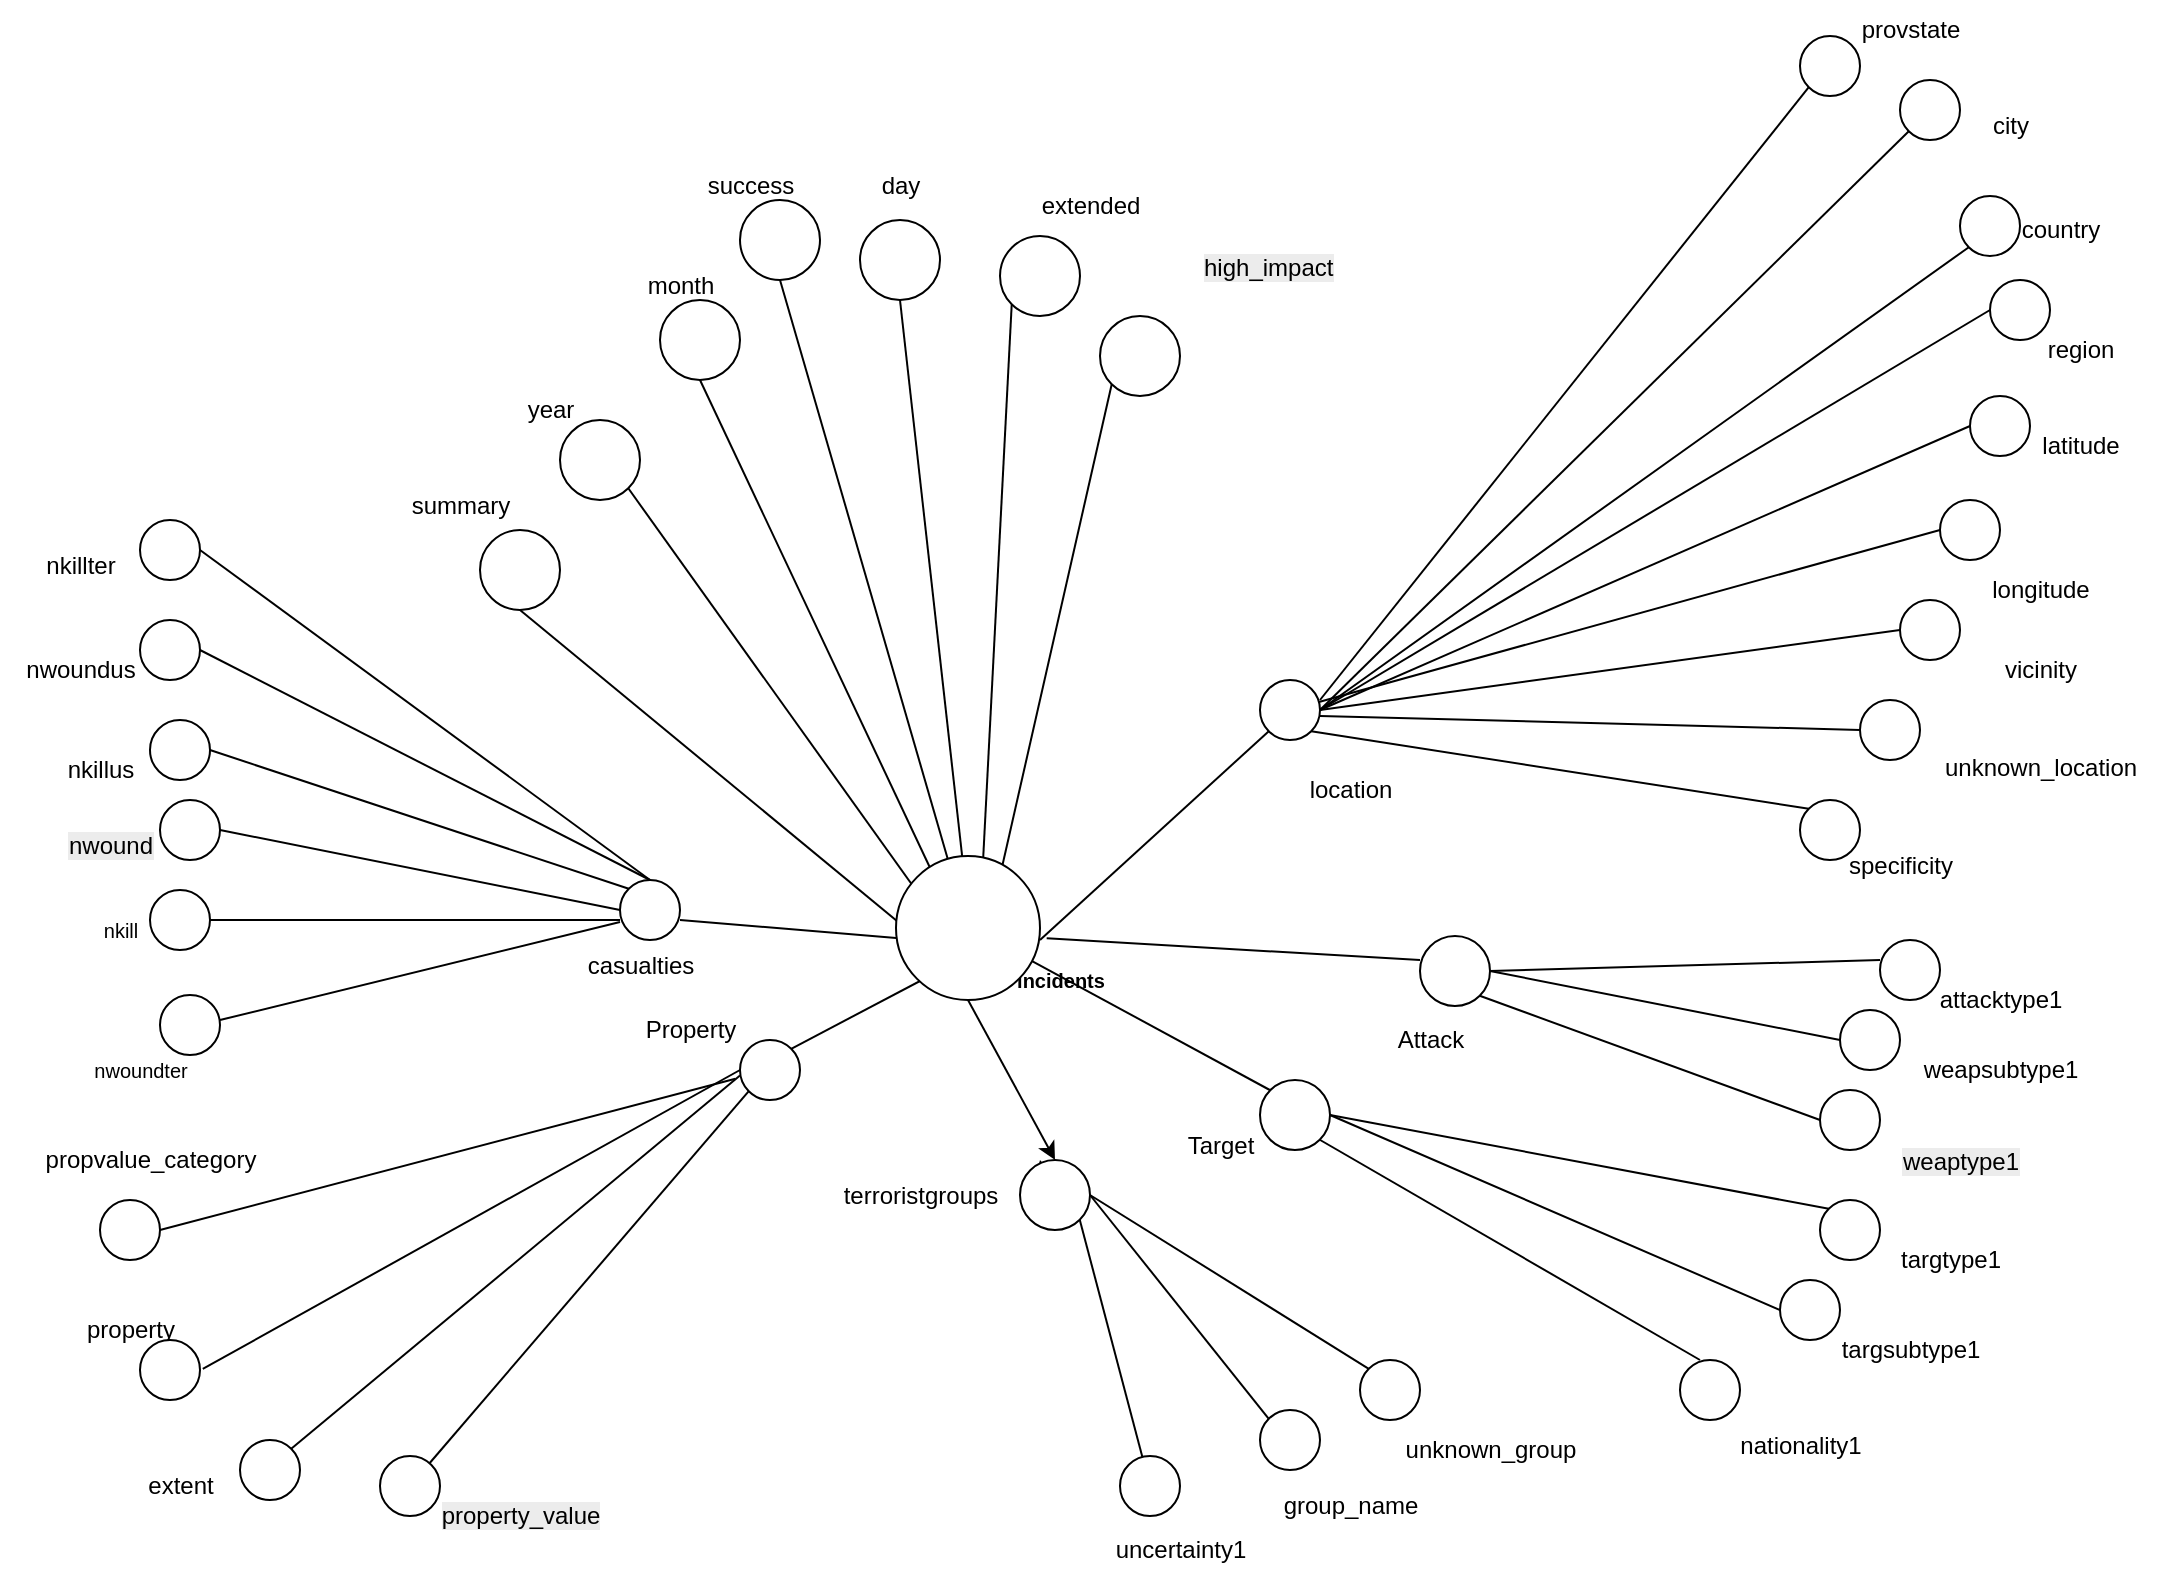 <mxfile version="27.1.6">
  <diagram name="Attack Fact Radial Attribute Tree" id="nJ3GPCvLtqHHLxzf1IwV">
    <mxGraphModel dx="1947" dy="460" grid="1" gridSize="10" guides="1" tooltips="1" connect="1" arrows="1" fold="1" page="1" pageScale="1" pageWidth="1169" pageHeight="827" background="none" math="0" shadow="0">
      <root>
        <mxCell id="0" />
        <mxCell id="1" parent="0" />
        <mxCell id="p2l66sYFrq5DHjrUDDRs-10" value="propvalue_category" style="text;html=1;align=center;verticalAlign=middle;resizable=0;points=[];autosize=1;strokeColor=none;fillColor=none;" parent="1" vertex="1">
          <mxGeometry y="595" width="130" height="30" as="geometry" />
        </mxCell>
        <mxCell id="p2l66sYFrq5DHjrUDDRs-18" value="property" style="text;html=1;align=center;verticalAlign=middle;resizable=0;points=[];autosize=1;strokeColor=none;fillColor=none;" parent="1" vertex="1">
          <mxGeometry x="20" y="680" width="70" height="30" as="geometry" />
        </mxCell>
        <mxCell id="p2l66sYFrq5DHjrUDDRs-35" value="Property" style="text;html=1;align=center;verticalAlign=middle;resizable=0;points=[];autosize=1;strokeColor=none;fillColor=none;" parent="1" vertex="1">
          <mxGeometry x="300" y="530" width="70" height="30" as="geometry" />
        </mxCell>
        <mxCell id="p2l66sYFrq5DHjrUDDRs-39" value="Attack" style="text;html=1;align=center;verticalAlign=middle;resizable=0;points=[];autosize=1;strokeColor=none;fillColor=none;" parent="1" vertex="1">
          <mxGeometry x="675" y="535" width="60" height="30" as="geometry" />
        </mxCell>
        <mxCell id="p2l66sYFrq5DHjrUDDRs-48" value="" style="endArrow=classic;html=1;rounded=0;entryX=0.5;entryY=0;entryDx=0;entryDy=0;exitX=0.5;exitY=1;exitDx=0;exitDy=0;" parent="1" source="whtN-cNZq2P0k4Z80Wnq-111" edge="1">
          <mxGeometry width="50" height="50" relative="1" as="geometry">
            <mxPoint x="550" y="470" as="sourcePoint" />
            <mxPoint x="510" y="610" as="targetPoint" />
          </mxGeometry>
        </mxCell>
        <mxCell id="p2l66sYFrq5DHjrUDDRs-52" value="&lt;span style=&quot;font-weight: 700;&quot;&gt;&lt;font style=&quot;font-size: 10px;&quot;&gt;incidents&lt;/font&gt;&lt;/span&gt;" style="text;html=1;align=center;verticalAlign=middle;resizable=0;points=[];autosize=1;strokeColor=none;fillColor=none;" parent="1" vertex="1">
          <mxGeometry x="485" y="505" width="70" height="30" as="geometry" />
        </mxCell>
        <mxCell id="whtN-cNZq2P0k4Z80Wnq-18" value="" style="ellipse;whiteSpace=wrap;html=1;aspect=fixed;" parent="1" vertex="1">
          <mxGeometry x="270" y="240" width="40" height="40" as="geometry" />
        </mxCell>
        <mxCell id="whtN-cNZq2P0k4Z80Wnq-19" value="" style="ellipse;whiteSpace=wrap;html=1;aspect=fixed;" parent="1" vertex="1">
          <mxGeometry x="320" y="180" width="40" height="40" as="geometry" />
        </mxCell>
        <mxCell id="whtN-cNZq2P0k4Z80Wnq-20" value="" style="ellipse;whiteSpace=wrap;html=1;aspect=fixed;" parent="1" vertex="1">
          <mxGeometry x="420" y="140" width="40" height="40" as="geometry" />
        </mxCell>
        <mxCell id="whtN-cNZq2P0k4Z80Wnq-21" value="" style="ellipse;whiteSpace=wrap;html=1;aspect=fixed;" parent="1" vertex="1">
          <mxGeometry x="490" y="148" width="40" height="40" as="geometry" />
        </mxCell>
        <mxCell id="whtN-cNZq2P0k4Z80Wnq-22" value="" style="ellipse;whiteSpace=wrap;html=1;aspect=fixed;" parent="1" vertex="1">
          <mxGeometry x="540" y="188" width="40" height="40" as="geometry" />
        </mxCell>
        <mxCell id="whtN-cNZq2P0k4Z80Wnq-23" value="extended" style="text;html=1;align=center;verticalAlign=middle;resizable=0;points=[];autosize=1;strokeColor=none;fillColor=none;" parent="1" vertex="1">
          <mxGeometry x="500" y="118" width="70" height="30" as="geometry" />
        </mxCell>
        <mxCell id="whtN-cNZq2P0k4Z80Wnq-25" value="day" style="text;html=1;align=center;verticalAlign=middle;resizable=0;points=[];autosize=1;strokeColor=none;fillColor=none;" parent="1" vertex="1">
          <mxGeometry x="420" y="108" width="40" height="30" as="geometry" />
        </mxCell>
        <mxCell id="whtN-cNZq2P0k4Z80Wnq-26" value="month" style="text;html=1;align=center;verticalAlign=middle;resizable=0;points=[];autosize=1;strokeColor=none;fillColor=none;" parent="1" vertex="1">
          <mxGeometry x="300" y="158" width="60" height="30" as="geometry" />
        </mxCell>
        <mxCell id="whtN-cNZq2P0k4Z80Wnq-27" value="year" style="text;html=1;align=center;verticalAlign=middle;resizable=0;points=[];autosize=1;strokeColor=none;fillColor=none;" parent="1" vertex="1">
          <mxGeometry x="240" y="220" width="50" height="30" as="geometry" />
        </mxCell>
        <mxCell id="whtN-cNZq2P0k4Z80Wnq-33" value="&lt;span style=&quot;color: rgb(0, 0, 0); font-family: Helvetica; font-size: 12px; font-style: normal; font-variant-ligatures: normal; font-variant-caps: normal; font-weight: 400; letter-spacing: normal; orphans: 2; text-align: center; text-indent: 0px; text-transform: none; widows: 2; word-spacing: 0px; -webkit-text-stroke-width: 0px; white-space: nowrap; background-color: rgb(236, 236, 236); text-decoration-thickness: initial; text-decoration-style: initial; text-decoration-color: initial; float: none; display: inline !important;&quot;&gt;high_impact&lt;/span&gt;" style="text;whiteSpace=wrap;html=1;" parent="1" vertex="1">
          <mxGeometry x="590" y="150" width="60" height="40" as="geometry" />
        </mxCell>
        <mxCell id="whtN-cNZq2P0k4Z80Wnq-34" value="" style="ellipse;whiteSpace=wrap;html=1;aspect=fixed;" parent="1" vertex="1">
          <mxGeometry x="360" y="130" width="40" height="40" as="geometry" />
        </mxCell>
        <mxCell id="whtN-cNZq2P0k4Z80Wnq-35" value="" style="ellipse;whiteSpace=wrap;html=1;aspect=fixed;" parent="1" vertex="1">
          <mxGeometry x="230" y="295" width="40" height="40" as="geometry" />
        </mxCell>
        <mxCell id="whtN-cNZq2P0k4Z80Wnq-36" value="success" style="text;html=1;align=center;verticalAlign=middle;resizable=0;points=[];autosize=1;strokeColor=none;fillColor=none;" parent="1" vertex="1">
          <mxGeometry x="330" y="108" width="70" height="30" as="geometry" />
        </mxCell>
        <mxCell id="whtN-cNZq2P0k4Z80Wnq-37" value="summary" style="text;html=1;align=center;verticalAlign=middle;resizable=0;points=[];autosize=1;strokeColor=none;fillColor=none;" parent="1" vertex="1">
          <mxGeometry x="185" y="268" width="70" height="30" as="geometry" />
        </mxCell>
        <mxCell id="whtN-cNZq2P0k4Z80Wnq-38" value="" style="endArrow=none;html=1;rounded=0;exitX=0.5;exitY=0;exitDx=0;exitDy=0;entryX=0;entryY=1;entryDx=0;entryDy=0;" parent="1" target="whtN-cNZq2P0k4Z80Wnq-22" edge="1">
          <mxGeometry width="50" height="50" relative="1" as="geometry">
            <mxPoint x="485" y="490" as="sourcePoint" />
            <mxPoint x="550" y="230" as="targetPoint" />
          </mxGeometry>
        </mxCell>
        <mxCell id="whtN-cNZq2P0k4Z80Wnq-39" value="" style="endArrow=none;html=1;rounded=0;entryX=0;entryY=1;entryDx=0;entryDy=0;" parent="1" target="whtN-cNZq2P0k4Z80Wnq-21" edge="1">
          <mxGeometry width="50" height="50" relative="1" as="geometry">
            <mxPoint x="480" y="490" as="sourcePoint" />
            <mxPoint x="481" y="300" as="targetPoint" />
          </mxGeometry>
        </mxCell>
        <mxCell id="whtN-cNZq2P0k4Z80Wnq-40" value="" style="endArrow=none;html=1;rounded=0;exitX=0.353;exitY=0.031;exitDx=0;exitDy=0;entryX=0.5;entryY=1;entryDx=0;entryDy=0;exitPerimeter=0;" parent="1" target="whtN-cNZq2P0k4Z80Wnq-20" edge="1">
          <mxGeometry width="50" height="50" relative="1" as="geometry">
            <mxPoint x="474.71" y="490.62" as="sourcePoint" />
            <mxPoint x="451" y="250" as="targetPoint" />
          </mxGeometry>
        </mxCell>
        <mxCell id="whtN-cNZq2P0k4Z80Wnq-41" value="" style="endArrow=none;html=1;rounded=0;exitX=0.339;exitY=0.174;exitDx=0;exitDy=0;entryX=0.5;entryY=1;entryDx=0;entryDy=0;exitPerimeter=0;" parent="1" target="whtN-cNZq2P0k4Z80Wnq-34" edge="1">
          <mxGeometry width="50" height="50" relative="1" as="geometry">
            <mxPoint x="473.73" y="493.48" as="sourcePoint" />
            <mxPoint x="421" y="300" as="targetPoint" />
          </mxGeometry>
        </mxCell>
        <mxCell id="whtN-cNZq2P0k4Z80Wnq-42" value="" style="endArrow=none;html=1;rounded=0;entryX=0.5;entryY=1;entryDx=0;entryDy=0;exitX=0.271;exitY=0.174;exitDx=0;exitDy=0;exitPerimeter=0;" parent="1" target="whtN-cNZq2P0k4Z80Wnq-19" edge="1">
          <mxGeometry width="50" height="50" relative="1" as="geometry">
            <mxPoint x="468.97" y="493.48" as="sourcePoint" />
            <mxPoint x="411" y="340" as="targetPoint" />
          </mxGeometry>
        </mxCell>
        <mxCell id="whtN-cNZq2P0k4Z80Wnq-43" value="" style="endArrow=none;html=1;rounded=0;entryX=1;entryY=1;entryDx=0;entryDy=0;exitX=0.149;exitY=0.126;exitDx=0;exitDy=0;exitPerimeter=0;" parent="1" target="whtN-cNZq2P0k4Z80Wnq-18" edge="1">
          <mxGeometry width="50" height="50" relative="1" as="geometry">
            <mxPoint x="460.43" y="492.52" as="sourcePoint" />
            <mxPoint x="421" y="360" as="targetPoint" />
          </mxGeometry>
        </mxCell>
        <mxCell id="whtN-cNZq2P0k4Z80Wnq-44" value="" style="endArrow=none;html=1;rounded=0;entryX=0.5;entryY=1;entryDx=0;entryDy=0;exitX=0;exitY=0.5;exitDx=0;exitDy=0;" parent="1" target="whtN-cNZq2P0k4Z80Wnq-35" edge="1">
          <mxGeometry width="50" height="50" relative="1" as="geometry">
            <mxPoint x="450" y="500" as="sourcePoint" />
            <mxPoint x="471" y="650" as="targetPoint" />
          </mxGeometry>
        </mxCell>
        <mxCell id="whtN-cNZq2P0k4Z80Wnq-45" value="" style="ellipse;whiteSpace=wrap;html=1;aspect=fixed;" parent="1" vertex="1">
          <mxGeometry x="300" y="470" width="30" height="30" as="geometry" />
        </mxCell>
        <mxCell id="whtN-cNZq2P0k4Z80Wnq-47" value="" style="ellipse;whiteSpace=wrap;html=1;aspect=fixed;" parent="1" vertex="1">
          <mxGeometry x="70" y="527.5" width="30" height="30" as="geometry" />
        </mxCell>
        <mxCell id="whtN-cNZq2P0k4Z80Wnq-48" value="" style="ellipse;whiteSpace=wrap;html=1;aspect=fixed;" parent="1" vertex="1">
          <mxGeometry x="65" y="475" width="30" height="30" as="geometry" />
        </mxCell>
        <mxCell id="whtN-cNZq2P0k4Z80Wnq-49" value="" style="ellipse;whiteSpace=wrap;html=1;aspect=fixed;" parent="1" vertex="1">
          <mxGeometry x="70" y="430" width="30" height="30" as="geometry" />
        </mxCell>
        <mxCell id="whtN-cNZq2P0k4Z80Wnq-50" value="" style="ellipse;whiteSpace=wrap;html=1;aspect=fixed;" parent="1" vertex="1">
          <mxGeometry x="65" y="390" width="30" height="30" as="geometry" />
        </mxCell>
        <mxCell id="whtN-cNZq2P0k4Z80Wnq-51" value="" style="ellipse;whiteSpace=wrap;html=1;aspect=fixed;" parent="1" vertex="1">
          <mxGeometry x="60" y="340" width="30" height="30" as="geometry" />
        </mxCell>
        <mxCell id="whtN-cNZq2P0k4Z80Wnq-52" value="" style="ellipse;whiteSpace=wrap;html=1;aspect=fixed;" parent="1" vertex="1">
          <mxGeometry x="60" y="290" width="30" height="30" as="geometry" />
        </mxCell>
        <mxCell id="whtN-cNZq2P0k4Z80Wnq-53" value="&lt;span style=&quot;font-size: 10px;&quot;&gt;nwoundter&lt;/span&gt;" style="text;html=1;align=center;verticalAlign=middle;resizable=0;points=[];autosize=1;strokeColor=none;fillColor=none;" parent="1" vertex="1">
          <mxGeometry x="25" y="550" width="70" height="30" as="geometry" />
        </mxCell>
        <mxCell id="whtN-cNZq2P0k4Z80Wnq-55" value="&lt;span style=&quot;font-size: 10px;&quot;&gt;nkill&lt;/span&gt;" style="text;html=1;align=center;verticalAlign=middle;resizable=0;points=[];autosize=1;strokeColor=none;fillColor=none;" parent="1" vertex="1">
          <mxGeometry x="30" y="480" width="40" height="30" as="geometry" />
        </mxCell>
        <mxCell id="whtN-cNZq2P0k4Z80Wnq-62" value="&#xa;&lt;span style=&quot;color: rgb(0, 0, 0); font-family: Helvetica; font-size: 12px; font-style: normal; font-variant-ligatures: normal; font-variant-caps: normal; font-weight: 400; letter-spacing: normal; orphans: 2; text-align: center; text-indent: 0px; text-transform: none; widows: 2; word-spacing: 0px; -webkit-text-stroke-width: 0px; white-space: nowrap; background-color: rgb(236, 236, 236); text-decoration-thickness: initial; text-decoration-style: initial; text-decoration-color: initial; display: inline !important; float: none;&quot;&gt;nwound&lt;/span&gt;&#xa;&#xa;" style="text;html=1;align=center;verticalAlign=middle;resizable=0;points=[];autosize=1;strokeColor=none;fillColor=none;" parent="1" vertex="1">
          <mxGeometry x="10" y="430" width="70" height="60" as="geometry" />
        </mxCell>
        <mxCell id="whtN-cNZq2P0k4Z80Wnq-63" value="nkillus" style="text;html=1;align=center;verticalAlign=middle;resizable=0;points=[];autosize=1;strokeColor=none;fillColor=none;" parent="1" vertex="1">
          <mxGeometry x="10" y="400" width="60" height="30" as="geometry" />
        </mxCell>
        <mxCell id="whtN-cNZq2P0k4Z80Wnq-65" value="nwoundus" style="text;html=1;align=center;verticalAlign=middle;resizable=0;points=[];autosize=1;strokeColor=none;fillColor=none;" parent="1" vertex="1">
          <mxGeometry x="-10" y="350" width="80" height="30" as="geometry" />
        </mxCell>
        <mxCell id="whtN-cNZq2P0k4Z80Wnq-66" value="nkillter" style="text;html=1;align=center;verticalAlign=middle;resizable=0;points=[];autosize=1;strokeColor=none;fillColor=none;" parent="1" vertex="1">
          <mxGeometry y="298" width="60" height="30" as="geometry" />
        </mxCell>
        <mxCell id="whtN-cNZq2P0k4Z80Wnq-68" value="casualties" style="text;html=1;align=center;verticalAlign=middle;resizable=0;points=[];autosize=1;strokeColor=none;fillColor=none;" parent="1" vertex="1">
          <mxGeometry x="270" y="498" width="80" height="30" as="geometry" />
        </mxCell>
        <mxCell id="whtN-cNZq2P0k4Z80Wnq-72" value="" style="endArrow=none;html=1;rounded=0;" parent="1" edge="1">
          <mxGeometry width="50" height="50" relative="1" as="geometry">
            <mxPoint x="100" y="540" as="sourcePoint" />
            <mxPoint x="300" y="491" as="targetPoint" />
          </mxGeometry>
        </mxCell>
        <mxCell id="whtN-cNZq2P0k4Z80Wnq-73" value="" style="endArrow=none;html=1;rounded=0;exitX=1;exitY=0.5;exitDx=0;exitDy=0;" parent="1" source="whtN-cNZq2P0k4Z80Wnq-48" edge="1">
          <mxGeometry width="50" height="50" relative="1" as="geometry">
            <mxPoint x="170" y="499" as="sourcePoint" />
            <mxPoint x="300" y="490" as="targetPoint" />
          </mxGeometry>
        </mxCell>
        <mxCell id="whtN-cNZq2P0k4Z80Wnq-74" value="" style="endArrow=none;html=1;rounded=0;exitX=1;exitY=0.5;exitDx=0;exitDy=0;entryX=0;entryY=0.5;entryDx=0;entryDy=0;" parent="1" source="whtN-cNZq2P0k4Z80Wnq-49" target="whtN-cNZq2P0k4Z80Wnq-45" edge="1">
          <mxGeometry width="50" height="50" relative="1" as="geometry">
            <mxPoint x="170" y="459" as="sourcePoint" />
            <mxPoint x="370" y="410" as="targetPoint" />
          </mxGeometry>
        </mxCell>
        <mxCell id="whtN-cNZq2P0k4Z80Wnq-75" value="" style="endArrow=none;html=1;rounded=0;exitX=1;exitY=0.5;exitDx=0;exitDy=0;entryX=0;entryY=0;entryDx=0;entryDy=0;" parent="1" source="whtN-cNZq2P0k4Z80Wnq-50" target="whtN-cNZq2P0k4Z80Wnq-45" edge="1">
          <mxGeometry width="50" height="50" relative="1" as="geometry">
            <mxPoint x="170" y="439" as="sourcePoint" />
            <mxPoint x="370" y="390" as="targetPoint" />
          </mxGeometry>
        </mxCell>
        <mxCell id="whtN-cNZq2P0k4Z80Wnq-76" value="" style="endArrow=none;html=1;rounded=0;exitX=1;exitY=0.5;exitDx=0;exitDy=0;entryX=0.5;entryY=0;entryDx=0;entryDy=0;" parent="1" source="whtN-cNZq2P0k4Z80Wnq-51" target="whtN-cNZq2P0k4Z80Wnq-45" edge="1">
          <mxGeometry width="50" height="50" relative="1" as="geometry">
            <mxPoint x="150" y="399" as="sourcePoint" />
            <mxPoint x="350" y="350" as="targetPoint" />
          </mxGeometry>
        </mxCell>
        <mxCell id="whtN-cNZq2P0k4Z80Wnq-77" value="" style="endArrow=none;html=1;rounded=0;exitX=1;exitY=0.5;exitDx=0;exitDy=0;entryX=0.5;entryY=0;entryDx=0;entryDy=0;" parent="1" source="whtN-cNZq2P0k4Z80Wnq-52" target="whtN-cNZq2P0k4Z80Wnq-45" edge="1">
          <mxGeometry width="50" height="50" relative="1" as="geometry">
            <mxPoint x="160" y="369" as="sourcePoint" />
            <mxPoint x="360" y="320" as="targetPoint" />
          </mxGeometry>
        </mxCell>
        <mxCell id="whtN-cNZq2P0k4Z80Wnq-78" value="" style="endArrow=none;html=1;rounded=0;entryX=0;entryY=0.5;entryDx=0;entryDy=0;" parent="1" edge="1">
          <mxGeometry width="50" height="50" relative="1" as="geometry">
            <mxPoint x="330" y="490" as="sourcePoint" />
            <mxPoint x="450" y="500" as="targetPoint" />
          </mxGeometry>
        </mxCell>
        <mxCell id="whtN-cNZq2P0k4Z80Wnq-82" value="" style="ellipse;whiteSpace=wrap;html=1;aspect=fixed;" parent="1" vertex="1">
          <mxGeometry x="110" y="750" width="30" height="30" as="geometry" />
        </mxCell>
        <mxCell id="whtN-cNZq2P0k4Z80Wnq-83" value="" style="ellipse;whiteSpace=wrap;html=1;aspect=fixed;" parent="1" vertex="1">
          <mxGeometry x="60" y="700" width="30" height="30" as="geometry" />
        </mxCell>
        <mxCell id="whtN-cNZq2P0k4Z80Wnq-84" value="" style="ellipse;whiteSpace=wrap;html=1;aspect=fixed;" parent="1" vertex="1">
          <mxGeometry x="40" y="630" width="30" height="30" as="geometry" />
        </mxCell>
        <mxCell id="whtN-cNZq2P0k4Z80Wnq-85" value="&lt;br&gt;&lt;span style=&quot;color: rgb(0, 0, 0); background-color: rgb(236, 236, 236); float: none; display: inline !important;&quot;&gt;property_value&lt;/span&gt;&lt;div&gt;&lt;br&gt;&lt;/div&gt;" style="text;html=1;align=center;verticalAlign=middle;resizable=0;points=[];autosize=1;strokeColor=none;fillColor=none;" parent="1" vertex="1">
          <mxGeometry x="200" y="758" width="100" height="60" as="geometry" />
        </mxCell>
        <mxCell id="whtN-cNZq2P0k4Z80Wnq-91" value="extent" style="text;html=1;align=center;verticalAlign=middle;resizable=0;points=[];autosize=1;strokeColor=none;fillColor=none;" parent="1" vertex="1">
          <mxGeometry x="50" y="758" width="60" height="30" as="geometry" />
        </mxCell>
        <mxCell id="whtN-cNZq2P0k4Z80Wnq-92" value="" style="ellipse;whiteSpace=wrap;html=1;aspect=fixed;" parent="1" vertex="1">
          <mxGeometry x="360" y="550" width="30" height="30" as="geometry" />
        </mxCell>
        <mxCell id="whtN-cNZq2P0k4Z80Wnq-94" value="" style="endArrow=none;html=1;rounded=0;entryX=0;entryY=1;entryDx=0;entryDy=0;" parent="1" source="whtN-cNZq2P0k4Z80Wnq-80" target="whtN-cNZq2P0k4Z80Wnq-92" edge="1">
          <mxGeometry width="50" height="50" relative="1" as="geometry">
            <mxPoint x="286" y="770" as="sourcePoint" />
            <mxPoint x="510" y="690" as="targetPoint" />
          </mxGeometry>
        </mxCell>
        <mxCell id="whtN-cNZq2P0k4Z80Wnq-96" value="" style="endArrow=none;html=1;rounded=0;exitX=1;exitY=0;exitDx=0;exitDy=0;entryX=0.857;entryY=1.259;entryDx=0;entryDy=0;entryPerimeter=0;" parent="1" source="whtN-cNZq2P0k4Z80Wnq-82" target="p2l66sYFrq5DHjrUDDRs-35" edge="1">
          <mxGeometry width="50" height="50" relative="1" as="geometry">
            <mxPoint x="150" y="898" as="sourcePoint" />
            <mxPoint x="228" y="670" as="targetPoint" />
          </mxGeometry>
        </mxCell>
        <mxCell id="whtN-cNZq2P0k4Z80Wnq-97" value="" style="endArrow=none;html=1;rounded=0;entryX=0;entryY=0.5;entryDx=0;entryDy=0;exitX=1.02;exitY=1.148;exitDx=0;exitDy=0;exitPerimeter=0;" parent="1" source="p2l66sYFrq5DHjrUDDRs-18" target="whtN-cNZq2P0k4Z80Wnq-92" edge="1">
          <mxGeometry width="50" height="50" relative="1" as="geometry">
            <mxPoint x="90" y="700" as="sourcePoint" />
            <mxPoint x="208" y="630" as="targetPoint" />
          </mxGeometry>
        </mxCell>
        <mxCell id="whtN-cNZq2P0k4Z80Wnq-98" value="" style="endArrow=none;html=1;rounded=0;exitX=1;exitY=0.5;exitDx=0;exitDy=0;entryX=0.824;entryY=1.311;entryDx=0;entryDy=0;entryPerimeter=0;" parent="1" source="whtN-cNZq2P0k4Z80Wnq-84" target="p2l66sYFrq5DHjrUDDRs-35" edge="1">
          <mxGeometry width="50" height="50" relative="1" as="geometry">
            <mxPoint x="110" y="640" as="sourcePoint" />
            <mxPoint x="400" y="560" as="targetPoint" />
          </mxGeometry>
        </mxCell>
        <mxCell id="whtN-cNZq2P0k4Z80Wnq-99" value="" style="endArrow=none;html=1;rounded=0;exitX=1;exitY=0;exitDx=0;exitDy=0;" parent="1" source="whtN-cNZq2P0k4Z80Wnq-92" edge="1">
          <mxGeometry width="50" height="50" relative="1" as="geometry">
            <mxPoint x="420" y="560" as="sourcePoint" />
            <mxPoint x="470" y="510" as="targetPoint" />
          </mxGeometry>
        </mxCell>
        <mxCell id="whtN-cNZq2P0k4Z80Wnq-101" value="" style="ellipse;whiteSpace=wrap;html=1;aspect=fixed;" parent="1" vertex="1">
          <mxGeometry x="620" y="735" width="30" height="30" as="geometry" />
        </mxCell>
        <mxCell id="whtN-cNZq2P0k4Z80Wnq-102" value="" style="ellipse;whiteSpace=wrap;html=1;aspect=fixed;" parent="1" vertex="1">
          <mxGeometry x="670" y="710" width="30" height="30" as="geometry" />
        </mxCell>
        <mxCell id="whtN-cNZq2P0k4Z80Wnq-106" value="uncertainty1" style="text;html=1;align=center;verticalAlign=middle;resizable=0;points=[];autosize=1;strokeColor=none;fillColor=none;" parent="1" vertex="1">
          <mxGeometry x="535" y="790" width="90" height="30" as="geometry" />
        </mxCell>
        <mxCell id="whtN-cNZq2P0k4Z80Wnq-108" value="group_name" style="text;html=1;align=center;verticalAlign=middle;resizable=0;points=[];autosize=1;strokeColor=none;fillColor=none;" parent="1" vertex="1">
          <mxGeometry x="620" y="768" width="90" height="30" as="geometry" />
        </mxCell>
        <mxCell id="whtN-cNZq2P0k4Z80Wnq-109" value="unknown_group" style="text;html=1;align=center;verticalAlign=middle;resizable=0;points=[];autosize=1;strokeColor=none;fillColor=none;" parent="1" vertex="1">
          <mxGeometry x="680" y="740" width="110" height="30" as="geometry" />
        </mxCell>
        <mxCell id="whtN-cNZq2P0k4Z80Wnq-112" value="" style="endArrow=classic;html=1;rounded=0;entryX=0.5;entryY=0;entryDx=0;entryDy=0;exitX=0.5;exitY=1;exitDx=0;exitDy=0;" parent="1" source="whtN-cNZq2P0k4Z80Wnq-191" target="whtN-cNZq2P0k4Z80Wnq-111" edge="1">
          <mxGeometry width="50" height="50" relative="1" as="geometry">
            <mxPoint x="485" y="510" as="sourcePoint" />
            <mxPoint x="510" y="610" as="targetPoint" />
          </mxGeometry>
        </mxCell>
        <mxCell id="whtN-cNZq2P0k4Z80Wnq-111" value="" style="ellipse;whiteSpace=wrap;html=1;aspect=fixed;" parent="1" vertex="1">
          <mxGeometry x="500" y="610" width="35" height="35" as="geometry" />
        </mxCell>
        <mxCell id="whtN-cNZq2P0k4Z80Wnq-113" value="terroristgroups" style="text;html=1;align=center;verticalAlign=middle;resizable=0;points=[];autosize=1;strokeColor=none;fillColor=none;" parent="1" vertex="1">
          <mxGeometry x="400" y="612.5" width="100" height="30" as="geometry" />
        </mxCell>
        <mxCell id="whtN-cNZq2P0k4Z80Wnq-114" value="" style="endArrow=none;html=1;rounded=0;entryX=1;entryY=1;entryDx=0;entryDy=0;" parent="1" source="whtN-cNZq2P0k4Z80Wnq-100" target="whtN-cNZq2P0k4Z80Wnq-111" edge="1">
          <mxGeometry width="50" height="50" relative="1" as="geometry">
            <mxPoint x="570" y="760" as="sourcePoint" />
            <mxPoint x="520" y="650" as="targetPoint" />
          </mxGeometry>
        </mxCell>
        <mxCell id="whtN-cNZq2P0k4Z80Wnq-117" value="" style="endArrow=none;html=1;rounded=0;" parent="1" target="whtN-cNZq2P0k4Z80Wnq-100" edge="1">
          <mxGeometry width="50" height="50" relative="1" as="geometry">
            <mxPoint x="570" y="760" as="sourcePoint" />
            <mxPoint x="520" y="650" as="targetPoint" />
          </mxGeometry>
        </mxCell>
        <mxCell id="whtN-cNZq2P0k4Z80Wnq-100" value="" style="ellipse;whiteSpace=wrap;html=1;aspect=fixed;" parent="1" vertex="1">
          <mxGeometry x="550" y="758" width="30" height="30" as="geometry" />
        </mxCell>
        <mxCell id="whtN-cNZq2P0k4Z80Wnq-118" value="" style="endArrow=none;html=1;rounded=0;entryX=1;entryY=0.5;entryDx=0;entryDy=0;exitX=0;exitY=0;exitDx=0;exitDy=0;" parent="1" source="whtN-cNZq2P0k4Z80Wnq-101" target="whtN-cNZq2P0k4Z80Wnq-111" edge="1">
          <mxGeometry width="50" height="50" relative="1" as="geometry">
            <mxPoint x="620" y="730" as="sourcePoint" />
            <mxPoint x="580" y="650" as="targetPoint" />
          </mxGeometry>
        </mxCell>
        <mxCell id="whtN-cNZq2P0k4Z80Wnq-119" value="" style="endArrow=none;html=1;rounded=0;entryX=1;entryY=0.5;entryDx=0;entryDy=0;exitX=0;exitY=0;exitDx=0;exitDy=0;" parent="1" source="whtN-cNZq2P0k4Z80Wnq-102" target="whtN-cNZq2P0k4Z80Wnq-111" edge="1">
          <mxGeometry width="50" height="50" relative="1" as="geometry">
            <mxPoint x="621" y="748" as="sourcePoint" />
            <mxPoint x="590" y="630" as="targetPoint" />
          </mxGeometry>
        </mxCell>
        <mxCell id="whtN-cNZq2P0k4Z80Wnq-120" value="" style="ellipse;whiteSpace=wrap;html=1;aspect=fixed;" parent="1" vertex="1">
          <mxGeometry x="830" y="710" width="30" height="30" as="geometry" />
        </mxCell>
        <mxCell id="whtN-cNZq2P0k4Z80Wnq-121" value="" style="ellipse;whiteSpace=wrap;html=1;aspect=fixed;" parent="1" vertex="1">
          <mxGeometry x="880" y="670" width="30" height="30" as="geometry" />
        </mxCell>
        <mxCell id="whtN-cNZq2P0k4Z80Wnq-122" value="" style="ellipse;whiteSpace=wrap;html=1;aspect=fixed;" parent="1" vertex="1">
          <mxGeometry x="900" y="630" width="30" height="30" as="geometry" />
        </mxCell>
        <mxCell id="whtN-cNZq2P0k4Z80Wnq-123" value="nationality1" style="text;html=1;align=center;verticalAlign=middle;resizable=0;points=[];autosize=1;strokeColor=none;fillColor=none;" parent="1" vertex="1">
          <mxGeometry x="850" y="738" width="80" height="30" as="geometry" />
        </mxCell>
        <mxCell id="whtN-cNZq2P0k4Z80Wnq-125" value="targsubtype1" style="text;html=1;align=center;verticalAlign=middle;resizable=0;points=[];autosize=1;strokeColor=none;fillColor=none;" parent="1" vertex="1">
          <mxGeometry x="900" y="690" width="90" height="30" as="geometry" />
        </mxCell>
        <mxCell id="whtN-cNZq2P0k4Z80Wnq-126" value="targtype1" style="text;html=1;align=center;verticalAlign=middle;resizable=0;points=[];autosize=1;strokeColor=none;fillColor=none;" parent="1" vertex="1">
          <mxGeometry x="930" y="645" width="70" height="30" as="geometry" />
        </mxCell>
        <mxCell id="whtN-cNZq2P0k4Z80Wnq-128" value="" style="ellipse;whiteSpace=wrap;html=1;aspect=fixed;" parent="1" vertex="1">
          <mxGeometry x="620" y="570" width="35" height="35" as="geometry" />
        </mxCell>
        <mxCell id="whtN-cNZq2P0k4Z80Wnq-131" value="Target" style="text;html=1;align=center;verticalAlign=middle;resizable=0;points=[];autosize=1;strokeColor=none;fillColor=none;" parent="1" vertex="1">
          <mxGeometry x="570" y="588" width="60" height="30" as="geometry" />
        </mxCell>
        <mxCell id="whtN-cNZq2P0k4Z80Wnq-132" value="" style="endArrow=none;html=1;rounded=0;entryX=1;entryY=1;entryDx=0;entryDy=0;" parent="1" target="whtN-cNZq2P0k4Z80Wnq-128" edge="1">
          <mxGeometry width="50" height="50" relative="1" as="geometry">
            <mxPoint x="840" y="710" as="sourcePoint" />
            <mxPoint x="890" y="660" as="targetPoint" />
          </mxGeometry>
        </mxCell>
        <mxCell id="whtN-cNZq2P0k4Z80Wnq-133" value="" style="endArrow=none;html=1;rounded=0;entryX=1;entryY=0.5;entryDx=0;entryDy=0;exitX=0;exitY=0.5;exitDx=0;exitDy=0;" parent="1" source="whtN-cNZq2P0k4Z80Wnq-121" target="whtN-cNZq2P0k4Z80Wnq-128" edge="1">
          <mxGeometry width="50" height="50" relative="1" as="geometry">
            <mxPoint x="930" y="720" as="sourcePoint" />
            <mxPoint x="740" y="610" as="targetPoint" />
          </mxGeometry>
        </mxCell>
        <mxCell id="whtN-cNZq2P0k4Z80Wnq-134" value="" style="endArrow=none;html=1;rounded=0;entryX=1;entryY=0.5;entryDx=0;entryDy=0;exitX=0;exitY=0;exitDx=0;exitDy=0;" parent="1" source="whtN-cNZq2P0k4Z80Wnq-122" target="whtN-cNZq2P0k4Z80Wnq-128" edge="1">
          <mxGeometry width="50" height="50" relative="1" as="geometry">
            <mxPoint x="980" y="700" as="sourcePoint" />
            <mxPoint x="790" y="590" as="targetPoint" />
          </mxGeometry>
        </mxCell>
        <mxCell id="whtN-cNZq2P0k4Z80Wnq-135" value="" style="endArrow=none;html=1;rounded=0;entryX=0.228;entryY=0.092;entryDx=0;entryDy=0;entryPerimeter=0;exitX=0;exitY=0;exitDx=0;exitDy=0;" parent="1" source="whtN-cNZq2P0k4Z80Wnq-128" target="p2l66sYFrq5DHjrUDDRs-52" edge="1">
          <mxGeometry width="50" height="50" relative="1" as="geometry">
            <mxPoint x="530" y="590" as="sourcePoint" />
            <mxPoint x="580" y="540" as="targetPoint" />
          </mxGeometry>
        </mxCell>
        <mxCell id="whtN-cNZq2P0k4Z80Wnq-136" value="" style="ellipse;whiteSpace=wrap;html=1;aspect=fixed;" parent="1" vertex="1">
          <mxGeometry x="900" y="575" width="30" height="30" as="geometry" />
        </mxCell>
        <mxCell id="whtN-cNZq2P0k4Z80Wnq-137" value="" style="ellipse;whiteSpace=wrap;html=1;aspect=fixed;" parent="1" vertex="1">
          <mxGeometry x="930" y="500" width="30" height="30" as="geometry" />
        </mxCell>
        <mxCell id="whtN-cNZq2P0k4Z80Wnq-139" value="" style="ellipse;whiteSpace=wrap;html=1;aspect=fixed;" parent="1" vertex="1">
          <mxGeometry x="910" y="535" width="30" height="30" as="geometry" />
        </mxCell>
        <mxCell id="whtN-cNZq2P0k4Z80Wnq-141" value="&#xa;&lt;span style=&quot;color: rgb(0, 0, 0); font-family: Helvetica; font-size: 12px; font-style: normal; font-variant-ligatures: normal; font-variant-caps: normal; font-weight: 400; letter-spacing: normal; orphans: 2; text-align: center; text-indent: 0px; text-transform: none; widows: 2; word-spacing: 0px; -webkit-text-stroke-width: 0px; white-space: nowrap; background-color: rgb(236, 236, 236); text-decoration-thickness: initial; text-decoration-style: initial; text-decoration-color: initial; display: inline !important; float: none;&quot;&gt;weaptype1&lt;/span&gt;&#xa;&#xa;" style="text;html=1;align=center;verticalAlign=middle;resizable=0;points=[];autosize=1;strokeColor=none;fillColor=none;" parent="1" vertex="1">
          <mxGeometry x="930" y="588" width="80" height="60" as="geometry" />
        </mxCell>
        <mxCell id="whtN-cNZq2P0k4Z80Wnq-142" value="weapsubtype1" style="text;html=1;align=center;verticalAlign=middle;resizable=0;points=[];autosize=1;strokeColor=none;fillColor=none;" parent="1" vertex="1">
          <mxGeometry x="940" y="550" width="100" height="30" as="geometry" />
        </mxCell>
        <mxCell id="whtN-cNZq2P0k4Z80Wnq-143" value="attacktype1" style="text;html=1;align=center;verticalAlign=middle;resizable=0;points=[];autosize=1;strokeColor=none;fillColor=none;" parent="1" vertex="1">
          <mxGeometry x="950" y="515" width="80" height="30" as="geometry" />
        </mxCell>
        <mxCell id="whtN-cNZq2P0k4Z80Wnq-145" value="" style="ellipse;whiteSpace=wrap;html=1;aspect=fixed;" parent="1" vertex="1">
          <mxGeometry x="700" y="498" width="35" height="35" as="geometry" />
        </mxCell>
        <mxCell id="whtN-cNZq2P0k4Z80Wnq-146" value="" style="endArrow=none;html=1;rounded=0;exitX=0.405;exitY=-0.194;exitDx=0;exitDy=0;exitPerimeter=0;" parent="1" source="p2l66sYFrq5DHjrUDDRs-52" edge="1">
          <mxGeometry width="50" height="50" relative="1" as="geometry">
            <mxPoint x="650" y="560" as="sourcePoint" />
            <mxPoint x="700" y="510" as="targetPoint" />
          </mxGeometry>
        </mxCell>
        <mxCell id="whtN-cNZq2P0k4Z80Wnq-147" value="" style="endArrow=none;html=1;rounded=0;exitX=1;exitY=0.5;exitDx=0;exitDy=0;" parent="1" source="whtN-cNZq2P0k4Z80Wnq-145" edge="1">
          <mxGeometry width="50" height="50" relative="1" as="geometry">
            <mxPoint x="880" y="560" as="sourcePoint" />
            <mxPoint x="930" y="510" as="targetPoint" />
          </mxGeometry>
        </mxCell>
        <mxCell id="whtN-cNZq2P0k4Z80Wnq-148" value="" style="endArrow=none;html=1;rounded=0;exitX=1;exitY=0.5;exitDx=0;exitDy=0;entryX=0;entryY=0.5;entryDx=0;entryDy=0;" parent="1" source="whtN-cNZq2P0k4Z80Wnq-145" target="whtN-cNZq2P0k4Z80Wnq-139" edge="1">
          <mxGeometry width="50" height="50" relative="1" as="geometry">
            <mxPoint x="790" y="556" as="sourcePoint" />
            <mxPoint x="910" y="540" as="targetPoint" />
          </mxGeometry>
        </mxCell>
        <mxCell id="whtN-cNZq2P0k4Z80Wnq-149" value="" style="endArrow=none;html=1;rounded=0;exitX=1;exitY=1;exitDx=0;exitDy=0;entryX=0;entryY=0.5;entryDx=0;entryDy=0;" parent="1" source="whtN-cNZq2P0k4Z80Wnq-145" target="whtN-cNZq2P0k4Z80Wnq-136" edge="1">
          <mxGeometry width="50" height="50" relative="1" as="geometry">
            <mxPoint x="780" y="566" as="sourcePoint" />
            <mxPoint x="975" y="560" as="targetPoint" />
          </mxGeometry>
        </mxCell>
        <mxCell id="whtN-cNZq2P0k4Z80Wnq-150" value="" style="ellipse;whiteSpace=wrap;html=1;aspect=fixed;" parent="1" vertex="1">
          <mxGeometry x="890" y="48" width="30" height="30" as="geometry" />
        </mxCell>
        <mxCell id="whtN-cNZq2P0k4Z80Wnq-151" value="" style="ellipse;whiteSpace=wrap;html=1;aspect=fixed;" parent="1" vertex="1">
          <mxGeometry x="940" y="70" width="30" height="30" as="geometry" />
        </mxCell>
        <mxCell id="whtN-cNZq2P0k4Z80Wnq-152" value="" style="ellipse;whiteSpace=wrap;html=1;aspect=fixed;direction=south;" parent="1" vertex="1">
          <mxGeometry x="970" y="128" width="30" height="30" as="geometry" />
        </mxCell>
        <mxCell id="whtN-cNZq2P0k4Z80Wnq-153" value="" style="ellipse;whiteSpace=wrap;html=1;aspect=fixed;" parent="1" vertex="1">
          <mxGeometry x="985" y="170" width="30" height="30" as="geometry" />
        </mxCell>
        <mxCell id="whtN-cNZq2P0k4Z80Wnq-154" value="" style="ellipse;whiteSpace=wrap;html=1;aspect=fixed;" parent="1" vertex="1">
          <mxGeometry x="975" y="228" width="30" height="30" as="geometry" />
        </mxCell>
        <mxCell id="whtN-cNZq2P0k4Z80Wnq-155" value="" style="ellipse;whiteSpace=wrap;html=1;aspect=fixed;" parent="1" vertex="1">
          <mxGeometry x="960" y="280" width="30" height="30" as="geometry" />
        </mxCell>
        <mxCell id="whtN-cNZq2P0k4Z80Wnq-156" value="" style="ellipse;whiteSpace=wrap;html=1;aspect=fixed;" parent="1" vertex="1">
          <mxGeometry x="940" y="330" width="30" height="30" as="geometry" />
        </mxCell>
        <mxCell id="whtN-cNZq2P0k4Z80Wnq-157" value="" style="ellipse;whiteSpace=wrap;html=1;aspect=fixed;" parent="1" vertex="1">
          <mxGeometry x="920" y="380" width="30" height="30" as="geometry" />
        </mxCell>
        <mxCell id="whtN-cNZq2P0k4Z80Wnq-158" value="provstate" style="text;html=1;align=center;verticalAlign=middle;resizable=0;points=[];autosize=1;strokeColor=none;fillColor=none;" parent="1" vertex="1">
          <mxGeometry x="910" y="30" width="70" height="30" as="geometry" />
        </mxCell>
        <mxCell id="whtN-cNZq2P0k4Z80Wnq-160" value="city" style="text;html=1;align=center;verticalAlign=middle;resizable=0;points=[];autosize=1;strokeColor=none;fillColor=none;" parent="1" vertex="1">
          <mxGeometry x="975" y="78" width="40" height="30" as="geometry" />
        </mxCell>
        <mxCell id="whtN-cNZq2P0k4Z80Wnq-161" value="country" style="text;html=1;align=center;verticalAlign=middle;resizable=0;points=[];autosize=1;strokeColor=none;fillColor=none;" parent="1" vertex="1">
          <mxGeometry x="990" y="130" width="60" height="30" as="geometry" />
        </mxCell>
        <mxCell id="whtN-cNZq2P0k4Z80Wnq-163" value="region" style="text;html=1;align=center;verticalAlign=middle;resizable=0;points=[];autosize=1;strokeColor=none;fillColor=none;" parent="1" vertex="1">
          <mxGeometry x="1000" y="190" width="60" height="30" as="geometry" />
        </mxCell>
        <mxCell id="whtN-cNZq2P0k4Z80Wnq-164" value="latitude" style="text;html=1;align=center;verticalAlign=middle;resizable=0;points=[];autosize=1;strokeColor=none;fillColor=none;" parent="1" vertex="1">
          <mxGeometry x="1000" y="238" width="60" height="30" as="geometry" />
        </mxCell>
        <mxCell id="whtN-cNZq2P0k4Z80Wnq-165" value="longitude" style="text;html=1;align=center;verticalAlign=middle;resizable=0;points=[];autosize=1;strokeColor=none;fillColor=none;" parent="1" vertex="1">
          <mxGeometry x="975" y="310" width="70" height="30" as="geometry" />
        </mxCell>
        <mxCell id="whtN-cNZq2P0k4Z80Wnq-167" value="vicinity" style="text;html=1;align=center;verticalAlign=middle;resizable=0;points=[];autosize=1;strokeColor=none;fillColor=none;" parent="1" vertex="1">
          <mxGeometry x="980" y="350" width="60" height="30" as="geometry" />
        </mxCell>
        <mxCell id="whtN-cNZq2P0k4Z80Wnq-168" value="unknown_location" style="text;html=1;align=center;verticalAlign=middle;resizable=0;points=[];autosize=1;strokeColor=none;fillColor=none;" parent="1" vertex="1">
          <mxGeometry x="950" y="398.5" width="120" height="30" as="geometry" />
        </mxCell>
        <mxCell id="whtN-cNZq2P0k4Z80Wnq-169" value="" style="ellipse;whiteSpace=wrap;html=1;aspect=fixed;" parent="1" vertex="1">
          <mxGeometry x="890" y="430" width="30" height="30" as="geometry" />
        </mxCell>
        <mxCell id="whtN-cNZq2P0k4Z80Wnq-170" value="specificity" style="text;html=1;align=center;verticalAlign=middle;resizable=0;points=[];autosize=1;strokeColor=none;fillColor=none;" parent="1" vertex="1">
          <mxGeometry x="900" y="448" width="80" height="30" as="geometry" />
        </mxCell>
        <mxCell id="whtN-cNZq2P0k4Z80Wnq-176" value="" style="ellipse;whiteSpace=wrap;html=1;aspect=fixed;" parent="1" vertex="1">
          <mxGeometry x="620" y="370" width="30" height="30" as="geometry" />
        </mxCell>
        <mxCell id="whtN-cNZq2P0k4Z80Wnq-177" value="location" style="text;html=1;align=center;verticalAlign=middle;resizable=0;points=[];autosize=1;strokeColor=none;fillColor=none;" parent="1" vertex="1">
          <mxGeometry x="635" y="410" width="60" height="30" as="geometry" />
        </mxCell>
        <mxCell id="whtN-cNZq2P0k4Z80Wnq-178" value="" style="endArrow=none;html=1;rounded=0;entryX=0;entryY=1;entryDx=0;entryDy=0;" parent="1" target="whtN-cNZq2P0k4Z80Wnq-176" edge="1">
          <mxGeometry width="50" height="50" relative="1" as="geometry">
            <mxPoint x="510" y="500" as="sourcePoint" />
            <mxPoint x="560" y="450" as="targetPoint" />
          </mxGeometry>
        </mxCell>
        <mxCell id="whtN-cNZq2P0k4Z80Wnq-179" value="" style="endArrow=none;html=1;rounded=0;entryX=0;entryY=1;entryDx=0;entryDy=0;" parent="1" target="whtN-cNZq2P0k4Z80Wnq-150" edge="1">
          <mxGeometry width="50" height="50" relative="1" as="geometry">
            <mxPoint x="650" y="380" as="sourcePoint" />
            <mxPoint x="700" y="330" as="targetPoint" />
          </mxGeometry>
        </mxCell>
        <mxCell id="whtN-cNZq2P0k4Z80Wnq-180" value="" style="endArrow=none;html=1;rounded=0;entryX=0;entryY=1;entryDx=0;entryDy=0;exitX=1;exitY=0.5;exitDx=0;exitDy=0;" parent="1" source="whtN-cNZq2P0k4Z80Wnq-176" target="whtN-cNZq2P0k4Z80Wnq-151" edge="1">
          <mxGeometry width="50" height="50" relative="1" as="geometry">
            <mxPoint x="760" y="626" as="sourcePoint" />
            <mxPoint x="1004" y="320" as="targetPoint" />
          </mxGeometry>
        </mxCell>
        <mxCell id="whtN-cNZq2P0k4Z80Wnq-181" value="" style="endArrow=none;html=1;rounded=0;entryX=1;entryY=1;entryDx=0;entryDy=0;exitX=1;exitY=0.5;exitDx=0;exitDy=0;" parent="1" source="whtN-cNZq2P0k4Z80Wnq-176" target="whtN-cNZq2P0k4Z80Wnq-152" edge="1">
          <mxGeometry width="50" height="50" relative="1" as="geometry">
            <mxPoint x="830" y="596" as="sourcePoint" />
            <mxPoint x="1074" y="290" as="targetPoint" />
          </mxGeometry>
        </mxCell>
        <mxCell id="whtN-cNZq2P0k4Z80Wnq-182" value="" style="endArrow=none;html=1;rounded=0;entryX=0;entryY=0.5;entryDx=0;entryDy=0;exitX=1;exitY=0.5;exitDx=0;exitDy=0;" parent="1" source="whtN-cNZq2P0k4Z80Wnq-176" target="whtN-cNZq2P0k4Z80Wnq-153" edge="1">
          <mxGeometry width="50" height="50" relative="1" as="geometry">
            <mxPoint x="800" y="656" as="sourcePoint" />
            <mxPoint x="1044" y="350" as="targetPoint" />
          </mxGeometry>
        </mxCell>
        <mxCell id="whtN-cNZq2P0k4Z80Wnq-183" value="" style="endArrow=none;html=1;rounded=0;entryX=0;entryY=0.5;entryDx=0;entryDy=0;exitX=1;exitY=0.5;exitDx=0;exitDy=0;" parent="1" source="whtN-cNZq2P0k4Z80Wnq-176" target="whtN-cNZq2P0k4Z80Wnq-154" edge="1">
          <mxGeometry width="50" height="50" relative="1" as="geometry">
            <mxPoint x="790" y="686" as="sourcePoint" />
            <mxPoint x="1034" y="380" as="targetPoint" />
          </mxGeometry>
        </mxCell>
        <mxCell id="whtN-cNZq2P0k4Z80Wnq-184" value="" style="endArrow=none;html=1;rounded=0;entryX=0;entryY=0.5;entryDx=0;entryDy=0;" parent="1" source="whtN-cNZq2P0k4Z80Wnq-176" target="whtN-cNZq2P0k4Z80Wnq-155" edge="1">
          <mxGeometry width="50" height="50" relative="1" as="geometry">
            <mxPoint x="830" y="686" as="sourcePoint" />
            <mxPoint x="1074" y="380" as="targetPoint" />
          </mxGeometry>
        </mxCell>
        <mxCell id="whtN-cNZq2P0k4Z80Wnq-185" value="" style="endArrow=none;html=1;rounded=0;entryX=0;entryY=0.5;entryDx=0;entryDy=0;exitX=1;exitY=0.5;exitDx=0;exitDy=0;" parent="1" source="whtN-cNZq2P0k4Z80Wnq-176" target="whtN-cNZq2P0k4Z80Wnq-156" edge="1">
          <mxGeometry width="50" height="50" relative="1" as="geometry">
            <mxPoint x="780" y="736" as="sourcePoint" />
            <mxPoint x="1024" y="430" as="targetPoint" />
          </mxGeometry>
        </mxCell>
        <mxCell id="whtN-cNZq2P0k4Z80Wnq-186" value="" style="endArrow=none;html=1;rounded=0;entryX=0;entryY=0.5;entryDx=0;entryDy=0;" parent="1" target="whtN-cNZq2P0k4Z80Wnq-157" edge="1">
          <mxGeometry width="50" height="50" relative="1" as="geometry">
            <mxPoint x="650" y="388" as="sourcePoint" />
            <mxPoint x="1034" y="420" as="targetPoint" />
          </mxGeometry>
        </mxCell>
        <mxCell id="whtN-cNZq2P0k4Z80Wnq-187" value="" style="endArrow=none;html=1;rounded=0;entryX=0;entryY=0;entryDx=0;entryDy=0;exitX=1;exitY=1;exitDx=0;exitDy=0;" parent="1" source="whtN-cNZq2P0k4Z80Wnq-176" target="whtN-cNZq2P0k4Z80Wnq-169" edge="1">
          <mxGeometry width="50" height="50" relative="1" as="geometry">
            <mxPoint x="760" y="736" as="sourcePoint" />
            <mxPoint x="1004" y="430" as="targetPoint" />
          </mxGeometry>
        </mxCell>
        <mxCell id="whtN-cNZq2P0k4Z80Wnq-80" value="" style="ellipse;whiteSpace=wrap;html=1;aspect=fixed;" parent="1" vertex="1">
          <mxGeometry x="180" y="758" width="30" height="30" as="geometry" />
        </mxCell>
        <mxCell id="whtN-cNZq2P0k4Z80Wnq-190" value="" style="endArrow=classic;html=1;rounded=0;entryX=0.5;entryY=0;entryDx=0;entryDy=0;exitX=0.5;exitY=1;exitDx=0;exitDy=0;" parent="1" target="whtN-cNZq2P0k4Z80Wnq-191" edge="1">
          <mxGeometry width="50" height="50" relative="1" as="geometry">
            <mxPoint x="485" y="510" as="sourcePoint" />
            <mxPoint x="518" y="610" as="targetPoint" />
          </mxGeometry>
        </mxCell>
        <mxCell id="whtN-cNZq2P0k4Z80Wnq-191" value="" style="ellipse;whiteSpace=wrap;html=1;aspect=fixed;" parent="1" vertex="1">
          <mxGeometry x="438" y="458" width="72" height="72" as="geometry" />
        </mxCell>
      </root>
    </mxGraphModel>
  </diagram>
</mxfile>
